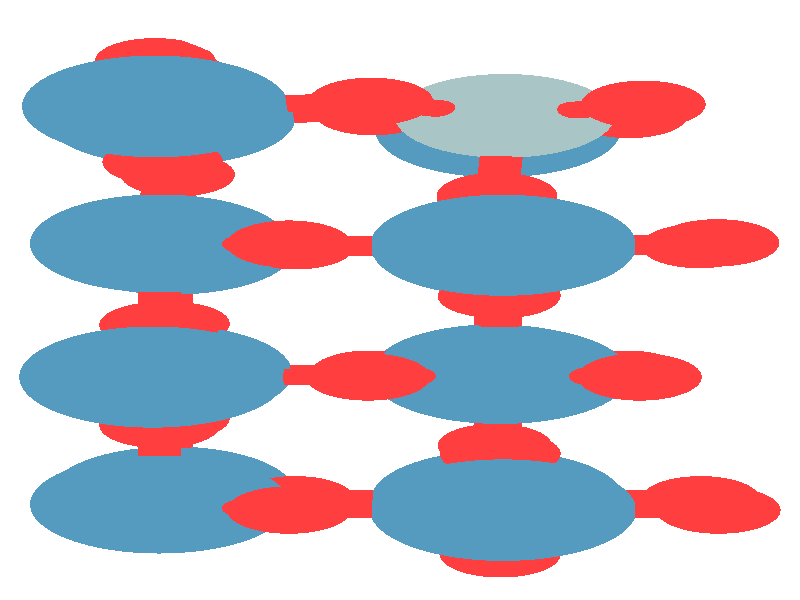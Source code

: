 #include "colors.inc"
#include "finish.inc"

global_settings {assumed_gamma 1 max_trace_level 6}
background {color White}
camera {perspective
  right -7.20*x up 14.23*y
  direction 50.00*z
  location <0,0,50.00> look_at <0,0,0>}
light_source {<  2.00,   3.00,  40.00> color White
  area_light <0.70, 0, 0>, <0, 0.70, 0>, 3, 3
  adaptive 1 jitter}

#declare simple = finish {phong 0.7}
#declare pale = finish {ambient .5 diffuse .85 roughness .001 specular 0.200 }
#declare intermediate = finish {ambient 0.3 diffuse 0.6 specular 0.10 roughness 0.04 }
#declare vmd = finish {ambient .0 diffuse .65 phong 0.1 phong_size 40. specular 0.500 }
#declare jmol = finish {ambient .2 diffuse .6 specular 1 roughness .001 metallic}
#declare ase2 = finish {ambient 0.05 brilliance 3 diffuse 0.6 metallic specular 0.70 roughness 0.04 reflection 0.15}
#declare ase3 = finish {ambient .15 brilliance 2 diffuse .6 metallic specular 1. roughness .001 reflection .0}
#declare glass = finish {ambient .05 diffuse .3 specular 1. roughness .001}
#declare glass2 = finish {ambient .0 diffuse .3 specular 1. reflection .25 roughness .001}
#declare Rcell = 0.100;
#declare Rbond = 0.200;

#macro atom(LOC, R, COL, TRANS, FIN)
  sphere{LOC, R texture{pigment{color COL transmit TRANS} finish{FIN}}}
#end
#macro constrain(LOC, R, COL, TRANS FIN)
union{torus{R, Rcell rotate 45*z texture{pigment{color COL transmit TRANS} finish{FIN}}}
      torus{R, Rcell rotate -45*z texture{pigment{color COL transmit TRANS} finish{FIN}}}
      translate LOC}
#end

atom(< -1.57,   6.51,  -1.55>, 0.26, rgb <1.00, 1.00, 1.00>, 0.0, ase3) // #0 
atom(<  0.93,  -6.22,  -4.48>, 0.56, rgb <1.00, 0.05, 0.05>, 0.0, ase3) // #1 
atom(<  0.93,  -6.22,  -1.55>, 0.56, rgb <1.00, 0.05, 0.05>, 0.0, ase3) // #2 
atom(< -1.00,  -4.99,  -3.01>, 0.56, rgb <1.00, 0.05, 0.05>, 0.0, ase3) // #3 
atom(< -1.00,  -4.99,  -0.09>, 0.56, rgb <1.00, 0.05, 0.05>, 0.0, ase3) // #4 
atom(<  2.87,  -4.99,  -3.01>, 0.56, rgb <1.00, 0.05, 0.05>, 0.0, ase3) // #5 
atom(<  2.87,  -4.99,  -0.09>, 0.56, rgb <1.00, 0.05, 0.05>, 0.0, ase3) // #6 
atom(<  0.93,  -3.76,  -4.48>, 0.56, rgb <1.00, 0.05, 0.05>, 0.0, ase3) // #7 
atom(<  0.93,  -3.76,  -1.55>, 0.56, rgb <1.00, 0.05, 0.05>, 0.0, ase3) // #8 
atom(< -2.23,  -3.06,  -4.48>, 0.56, rgb <1.00, 0.05, 0.05>, 0.0, ase3) // #9 
atom(< -2.23,  -3.06,  -1.55>, 0.56, rgb <1.00, 0.05, 0.05>, 0.0, ase3) // #10 
atom(< -0.29,  -1.83,  -3.01>, 0.56, rgb <1.00, 0.05, 0.05>, 0.0, ase3) // #11 
atom(< -0.29,  -1.83,  -0.09>, 0.56, rgb <1.00, 0.05, 0.05>, 0.0, ase3) // #12 
atom(<  2.16,  -1.83,  -3.01>, 0.56, rgb <1.00, 0.05, 0.05>, 0.0, ase3) // #13 
atom(<  2.16,  -1.83,  -0.09>, 0.56, rgb <1.00, 0.05, 0.05>, 0.0, ase3) // #14 
atom(< -2.23,  -0.61,  -4.48>, 0.56, rgb <1.00, 0.05, 0.05>, 0.0, ase3) // #15 
atom(< -2.23,  -0.61,  -1.55>, 0.56, rgb <1.00, 0.05, 0.05>, 0.0, ase3) // #16 
atom(<  0.93,   0.10,  -4.48>, 0.56, rgb <1.00, 0.05, 0.05>, 0.0, ase3) // #17 
atom(<  0.93,   0.11,  -1.55>, 0.56, rgb <1.00, 0.05, 0.05>, 0.0, ase3) // #18 
atom(< -1.00,   1.33,  -3.01>, 0.56, rgb <1.00, 0.05, 0.05>, 0.0, ase3) // #19 
atom(< -1.00,   1.33,  -0.10>, 0.56, rgb <1.00, 0.05, 0.05>, 0.0, ase3) // #20 
atom(<  2.86,   1.36,  -3.01>, 0.56, rgb <1.00, 0.05, 0.05>, 0.0, ase3) // #21 
atom(<  2.86,   1.36,  -0.10>, 0.56, rgb <1.00, 0.05, 0.05>, 0.0, ase3) // #22 
atom(<  0.92,   2.53,  -4.48>, 0.56, rgb <1.00, 0.05, 0.05>, 0.0, ase3) // #23 
atom(<  0.90,   2.55,  -1.55>, 0.56, rgb <1.00, 0.05, 0.05>, 0.0, ase3) // #24 
atom(< -2.18,   3.24,  -4.48>, 0.56, rgb <1.00, 0.05, 0.05>, 0.0, ase3) // #25 
atom(< -2.20,   3.37,  -1.55>, 0.56, rgb <1.00, 0.05, 0.05>, 0.0, ase3) // #26 
atom(< -0.26,   4.71,  -3.10>, 0.56, rgb <1.00, 0.05, 0.05>, 0.0, ase3) // #27 
atom(< -0.26,   4.71,  -0.01>, 0.56, rgb <1.00, 0.05, 0.05>, 0.0, ase3) // #28 
atom(<  2.19,   4.64,  -3.11>, 0.56, rgb <1.00, 0.05, 0.05>, 0.0, ase3) // #29 
atom(<  2.19,   4.64,   0.00>, 0.56, rgb <1.00, 0.05, 0.05>, 0.0, ase3) // #30 
atom(< -2.20,   5.80,  -4.48>, 0.56, rgb <1.00, 0.05, 0.05>, 0.0, ase3) // #31 
atom(< -2.27,   5.84,  -1.55>, 0.56, rgb <1.00, 0.05, 0.05>, 0.0, ase3) // #32 
atom(< -2.23,  -4.99,  -4.48>, 1.20, rgb <0.09, 0.33, 0.53>, 0.0, ase3) // #33 
atom(< -2.23,  -4.99,  -1.55>, 1.20, rgb <0.09, 0.33, 0.53>, 0.0, ase3) // #34 
atom(<  0.93,  -4.99,  -3.01>, 1.20, rgb <0.09, 0.33, 0.53>, 0.0, ase3) // #35 
atom(<  0.93,  -4.99,  -0.09>, 1.20, rgb <0.09, 0.33, 0.53>, 0.0, ase3) // #36 
atom(< -2.23,  -1.83,  -3.01>, 1.20, rgb <0.09, 0.33, 0.53>, 0.0, ase3) // #37 
atom(< -2.23,  -1.83,  -0.09>, 1.20, rgb <0.09, 0.33, 0.53>, 0.0, ase3) // #38 
atom(<  0.93,  -1.83,  -4.48>, 1.20, rgb <0.09, 0.33, 0.53>, 0.0, ase3) // #39 
atom(<  0.93,  -1.83,  -1.55>, 1.20, rgb <0.09, 0.33, 0.53>, 0.0, ase3) // #40 
atom(< -2.23,   1.34,  -4.48>, 1.20, rgb <0.09, 0.33, 0.53>, 0.0, ase3) // #41 
atom(< -2.23,   1.38,  -1.55>, 1.20, rgb <0.09, 0.33, 0.53>, 0.0, ase3) // #42 
atom(<  0.93,   1.30,  -3.01>, 1.20, rgb <0.09, 0.33, 0.53>, 0.0, ase3) // #43 
atom(<  0.93,   1.30,  -0.10>, 1.20, rgb <0.09, 0.33, 0.53>, 0.0, ase3) // #44 
atom(< -2.20,   4.59,  -3.09>, 1.20, rgb <0.09, 0.33, 0.53>, 0.0, ase3) // #45 
atom(< -2.20,   4.59,  -0.02>, 1.20, rgb <0.09, 0.33, 0.53>, 0.0, ase3) // #46 
atom(<  0.96,   4.37,  -4.48>, 1.20, rgb <0.09, 0.33, 0.53>, 0.0, ase3) // #47 
atom(<  0.97,   4.50,  -1.55>, 1.02, rgb <0.40, 0.56, 0.56>, 0.0, ase3) // #48 
cylinder {< -2.27,   5.84,  -1.55>, < -1.92,   6.18,  -1.55>, Rbond texture{pigment {color rgb <1.00, 0.05, 0.05> transmit 0.0} finish{ase3}}}
cylinder {< -1.57,   6.51,  -1.55>, < -1.92,   6.18,  -1.55>, Rbond texture{pigment {color rgb <1.00, 1.00, 1.00> transmit 0.0} finish{ase3}}}
cylinder {< -2.23,  -4.99,  -4.48>, < -1.61,  -4.99,  -3.75>, Rbond texture{pigment {color rgb <0.09, 0.33, 0.53> transmit 0.0} finish{ase3}}}
cylinder {< -1.00,  -4.99,  -3.01>, < -1.61,  -4.99,  -3.75>, Rbond texture{pigment {color rgb <1.00, 0.05, 0.05> transmit 0.0} finish{ase3}}}
cylinder {< -2.23,  -4.99,  -4.48>, < -2.23,  -4.02,  -4.48>, Rbond texture{pigment {color rgb <0.09, 0.33, 0.53> transmit 0.0} finish{ase3}}}
cylinder {< -2.23,  -3.06,  -4.48>, < -2.23,  -4.02,  -4.48>, Rbond texture{pigment {color rgb <1.00, 0.05, 0.05> transmit 0.0} finish{ase3}}}
cylinder {< -2.23,  -4.99,  -1.55>, < -1.61,  -4.99,  -2.28>, Rbond texture{pigment {color rgb <0.09, 0.33, 0.53> transmit 0.0} finish{ase3}}}
cylinder {< -1.00,  -4.99,  -3.01>, < -1.61,  -4.99,  -2.28>, Rbond texture{pigment {color rgb <1.00, 0.05, 0.05> transmit 0.0} finish{ase3}}}
cylinder {< -2.23,  -4.99,  -1.55>, < -1.61,  -4.99,  -0.82>, Rbond texture{pigment {color rgb <0.09, 0.33, 0.53> transmit 0.0} finish{ase3}}}
cylinder {< -1.00,  -4.99,  -0.09>, < -1.61,  -4.99,  -0.82>, Rbond texture{pigment {color rgb <1.00, 0.05, 0.05> transmit 0.0} finish{ase3}}}
cylinder {< -2.23,  -4.99,  -1.55>, < -2.23,  -4.02,  -1.55>, Rbond texture{pigment {color rgb <0.09, 0.33, 0.53> transmit 0.0} finish{ase3}}}
cylinder {< -2.23,  -3.06,  -1.55>, < -2.23,  -4.02,  -1.55>, Rbond texture{pigment {color rgb <1.00, 0.05, 0.05> transmit 0.0} finish{ase3}}}
cylinder {<  0.93,  -4.99,  -3.01>, <  0.93,  -5.60,  -3.75>, Rbond texture{pigment {color rgb <0.09, 0.33, 0.53> transmit 0.0} finish{ase3}}}
cylinder {<  0.93,  -6.22,  -4.48>, <  0.93,  -5.60,  -3.75>, Rbond texture{pigment {color rgb <1.00, 0.05, 0.05> transmit 0.0} finish{ase3}}}
cylinder {<  0.93,  -4.99,  -3.01>, <  0.93,  -5.60,  -2.28>, Rbond texture{pigment {color rgb <0.09, 0.33, 0.53> transmit 0.0} finish{ase3}}}
cylinder {<  0.93,  -6.22,  -1.55>, <  0.93,  -5.60,  -2.28>, Rbond texture{pigment {color rgb <1.00, 0.05, 0.05> transmit 0.0} finish{ase3}}}
cylinder {<  0.93,  -4.99,  -3.01>, < -0.03,  -4.99,  -3.01>, Rbond texture{pigment {color rgb <0.09, 0.33, 0.53> transmit 0.0} finish{ase3}}}
cylinder {< -1.00,  -4.99,  -3.01>, < -0.03,  -4.99,  -3.01>, Rbond texture{pigment {color rgb <1.00, 0.05, 0.05> transmit 0.0} finish{ase3}}}
cylinder {<  0.93,  -4.99,  -3.01>, <  1.90,  -4.99,  -3.01>, Rbond texture{pigment {color rgb <0.09, 0.33, 0.53> transmit 0.0} finish{ase3}}}
cylinder {<  2.87,  -4.99,  -3.01>, <  1.90,  -4.99,  -3.01>, Rbond texture{pigment {color rgb <1.00, 0.05, 0.05> transmit 0.0} finish{ase3}}}
cylinder {<  0.93,  -4.99,  -3.01>, <  0.93,  -4.38,  -3.75>, Rbond texture{pigment {color rgb <0.09, 0.33, 0.53> transmit 0.0} finish{ase3}}}
cylinder {<  0.93,  -3.76,  -4.48>, <  0.93,  -4.38,  -3.75>, Rbond texture{pigment {color rgb <1.00, 0.05, 0.05> transmit 0.0} finish{ase3}}}
cylinder {<  0.93,  -4.99,  -3.01>, <  0.93,  -4.38,  -2.28>, Rbond texture{pigment {color rgb <0.09, 0.33, 0.53> transmit 0.0} finish{ase3}}}
cylinder {<  0.93,  -3.76,  -1.55>, <  0.93,  -4.38,  -2.28>, Rbond texture{pigment {color rgb <1.00, 0.05, 0.05> transmit 0.0} finish{ase3}}}
cylinder {<  0.93,  -4.99,  -0.09>, <  0.93,  -5.60,  -0.82>, Rbond texture{pigment {color rgb <0.09, 0.33, 0.53> transmit 0.0} finish{ase3}}}
cylinder {<  0.93,  -6.22,  -1.55>, <  0.93,  -5.60,  -0.82>, Rbond texture{pigment {color rgb <1.00, 0.05, 0.05> transmit 0.0} finish{ase3}}}
cylinder {<  0.93,  -4.99,  -0.09>, < -0.03,  -4.99,  -0.09>, Rbond texture{pigment {color rgb <0.09, 0.33, 0.53> transmit 0.0} finish{ase3}}}
cylinder {< -1.00,  -4.99,  -0.09>, < -0.03,  -4.99,  -0.09>, Rbond texture{pigment {color rgb <1.00, 0.05, 0.05> transmit 0.0} finish{ase3}}}
cylinder {<  0.93,  -4.99,  -0.09>, <  1.90,  -4.99,  -0.09>, Rbond texture{pigment {color rgb <0.09, 0.33, 0.53> transmit 0.0} finish{ase3}}}
cylinder {<  2.87,  -4.99,  -0.09>, <  1.90,  -4.99,  -0.09>, Rbond texture{pigment {color rgb <1.00, 0.05, 0.05> transmit 0.0} finish{ase3}}}
cylinder {<  0.93,  -4.99,  -0.09>, <  0.93,  -4.38,  -0.82>, Rbond texture{pigment {color rgb <0.09, 0.33, 0.53> transmit 0.0} finish{ase3}}}
cylinder {<  0.93,  -3.76,  -1.55>, <  0.93,  -4.38,  -0.82>, Rbond texture{pigment {color rgb <1.00, 0.05, 0.05> transmit 0.0} finish{ase3}}}
cylinder {< -2.23,  -1.83,  -3.01>, < -2.23,  -2.44,  -3.75>, Rbond texture{pigment {color rgb <0.09, 0.33, 0.53> transmit 0.0} finish{ase3}}}
cylinder {< -2.23,  -3.06,  -4.48>, < -2.23,  -2.44,  -3.75>, Rbond texture{pigment {color rgb <1.00, 0.05, 0.05> transmit 0.0} finish{ase3}}}
cylinder {< -2.23,  -1.83,  -3.01>, < -2.23,  -2.44,  -2.28>, Rbond texture{pigment {color rgb <0.09, 0.33, 0.53> transmit 0.0} finish{ase3}}}
cylinder {< -2.23,  -3.06,  -1.55>, < -2.23,  -2.44,  -2.28>, Rbond texture{pigment {color rgb <1.00, 0.05, 0.05> transmit 0.0} finish{ase3}}}
cylinder {< -2.23,  -1.83,  -3.01>, < -1.26,  -1.83,  -3.01>, Rbond texture{pigment {color rgb <0.09, 0.33, 0.53> transmit 0.0} finish{ase3}}}
cylinder {< -0.29,  -1.83,  -3.01>, < -1.26,  -1.83,  -3.01>, Rbond texture{pigment {color rgb <1.00, 0.05, 0.05> transmit 0.0} finish{ase3}}}
cylinder {< -2.23,  -1.83,  -3.01>, < -2.23,  -1.22,  -3.75>, Rbond texture{pigment {color rgb <0.09, 0.33, 0.53> transmit 0.0} finish{ase3}}}
cylinder {< -2.23,  -0.61,  -4.48>, < -2.23,  -1.22,  -3.75>, Rbond texture{pigment {color rgb <1.00, 0.05, 0.05> transmit 0.0} finish{ase3}}}
cylinder {< -2.23,  -1.83,  -3.01>, < -2.23,  -1.22,  -2.28>, Rbond texture{pigment {color rgb <0.09, 0.33, 0.53> transmit 0.0} finish{ase3}}}
cylinder {< -2.23,  -0.61,  -1.55>, < -2.23,  -1.22,  -2.28>, Rbond texture{pigment {color rgb <1.00, 0.05, 0.05> transmit 0.0} finish{ase3}}}
cylinder {< -2.23,  -1.83,  -0.09>, < -2.23,  -2.44,  -0.82>, Rbond texture{pigment {color rgb <0.09, 0.33, 0.53> transmit 0.0} finish{ase3}}}
cylinder {< -2.23,  -3.06,  -1.55>, < -2.23,  -2.44,  -0.82>, Rbond texture{pigment {color rgb <1.00, 0.05, 0.05> transmit 0.0} finish{ase3}}}
cylinder {< -2.23,  -1.83,  -0.09>, < -1.26,  -1.83,  -0.09>, Rbond texture{pigment {color rgb <0.09, 0.33, 0.53> transmit 0.0} finish{ase3}}}
cylinder {< -0.29,  -1.83,  -0.09>, < -1.26,  -1.83,  -0.09>, Rbond texture{pigment {color rgb <1.00, 0.05, 0.05> transmit 0.0} finish{ase3}}}
cylinder {< -2.23,  -1.83,  -0.09>, < -2.23,  -1.22,  -0.82>, Rbond texture{pigment {color rgb <0.09, 0.33, 0.53> transmit 0.0} finish{ase3}}}
cylinder {< -2.23,  -0.61,  -1.55>, < -2.23,  -1.22,  -0.82>, Rbond texture{pigment {color rgb <1.00, 0.05, 0.05> transmit 0.0} finish{ase3}}}
cylinder {<  0.93,  -1.83,  -4.48>, <  0.93,  -2.80,  -4.48>, Rbond texture{pigment {color rgb <0.09, 0.33, 0.53> transmit 0.0} finish{ase3}}}
cylinder {<  0.93,  -3.76,  -4.48>, <  0.93,  -2.80,  -4.48>, Rbond texture{pigment {color rgb <1.00, 0.05, 0.05> transmit 0.0} finish{ase3}}}
cylinder {<  0.93,  -1.83,  -4.48>, <  0.32,  -1.83,  -3.75>, Rbond texture{pigment {color rgb <0.09, 0.33, 0.53> transmit 0.0} finish{ase3}}}
cylinder {< -0.29,  -1.83,  -3.01>, <  0.32,  -1.83,  -3.75>, Rbond texture{pigment {color rgb <1.00, 0.05, 0.05> transmit 0.0} finish{ase3}}}
cylinder {<  0.93,  -1.83,  -4.48>, <  1.54,  -1.83,  -3.75>, Rbond texture{pigment {color rgb <0.09, 0.33, 0.53> transmit 0.0} finish{ase3}}}
cylinder {<  2.16,  -1.83,  -3.01>, <  1.54,  -1.83,  -3.75>, Rbond texture{pigment {color rgb <1.00, 0.05, 0.05> transmit 0.0} finish{ase3}}}
cylinder {<  0.93,  -1.83,  -4.48>, <  0.93,  -0.87,  -4.48>, Rbond texture{pigment {color rgb <0.09, 0.33, 0.53> transmit 0.0} finish{ase3}}}
cylinder {<  0.93,   0.10,  -4.48>, <  0.93,  -0.87,  -4.48>, Rbond texture{pigment {color rgb <1.00, 0.05, 0.05> transmit 0.0} finish{ase3}}}
cylinder {<  0.93,  -1.83,  -1.55>, <  0.93,  -2.80,  -1.55>, Rbond texture{pigment {color rgb <0.09, 0.33, 0.53> transmit 0.0} finish{ase3}}}
cylinder {<  0.93,  -3.76,  -1.55>, <  0.93,  -2.80,  -1.55>, Rbond texture{pigment {color rgb <1.00, 0.05, 0.05> transmit 0.0} finish{ase3}}}
cylinder {<  0.93,  -1.83,  -1.55>, <  0.32,  -1.83,  -2.28>, Rbond texture{pigment {color rgb <0.09, 0.33, 0.53> transmit 0.0} finish{ase3}}}
cylinder {< -0.29,  -1.83,  -3.01>, <  0.32,  -1.83,  -2.28>, Rbond texture{pigment {color rgb <1.00, 0.05, 0.05> transmit 0.0} finish{ase3}}}
cylinder {<  0.93,  -1.83,  -1.55>, <  0.32,  -1.83,  -0.82>, Rbond texture{pigment {color rgb <0.09, 0.33, 0.53> transmit 0.0} finish{ase3}}}
cylinder {< -0.29,  -1.83,  -0.09>, <  0.32,  -1.83,  -0.82>, Rbond texture{pigment {color rgb <1.00, 0.05, 0.05> transmit 0.0} finish{ase3}}}
cylinder {<  0.93,  -1.83,  -1.55>, <  1.54,  -1.83,  -2.28>, Rbond texture{pigment {color rgb <0.09, 0.33, 0.53> transmit 0.0} finish{ase3}}}
cylinder {<  2.16,  -1.83,  -3.01>, <  1.54,  -1.83,  -2.28>, Rbond texture{pigment {color rgb <1.00, 0.05, 0.05> transmit 0.0} finish{ase3}}}
cylinder {<  0.93,  -1.83,  -1.55>, <  1.54,  -1.83,  -0.82>, Rbond texture{pigment {color rgb <0.09, 0.33, 0.53> transmit 0.0} finish{ase3}}}
cylinder {<  2.16,  -1.83,  -0.09>, <  1.54,  -1.83,  -0.82>, Rbond texture{pigment {color rgb <1.00, 0.05, 0.05> transmit 0.0} finish{ase3}}}
cylinder {<  0.93,  -1.83,  -1.55>, <  0.93,  -0.86,  -1.55>, Rbond texture{pigment {color rgb <0.09, 0.33, 0.53> transmit 0.0} finish{ase3}}}
cylinder {<  0.93,   0.11,  -1.55>, <  0.93,  -0.86,  -1.55>, Rbond texture{pigment {color rgb <1.00, 0.05, 0.05> transmit 0.0} finish{ase3}}}
cylinder {< -2.23,   1.34,  -4.48>, < -2.23,   0.37,  -4.48>, Rbond texture{pigment {color rgb <0.09, 0.33, 0.53> transmit 0.0} finish{ase3}}}
cylinder {< -2.23,  -0.61,  -4.48>, < -2.23,   0.37,  -4.48>, Rbond texture{pigment {color rgb <1.00, 0.05, 0.05> transmit 0.0} finish{ase3}}}
cylinder {< -2.23,   1.34,  -4.48>, < -1.62,   1.34,  -3.74>, Rbond texture{pigment {color rgb <0.09, 0.33, 0.53> transmit 0.0} finish{ase3}}}
cylinder {< -1.00,   1.33,  -3.01>, < -1.62,   1.34,  -3.74>, Rbond texture{pigment {color rgb <1.00, 0.05, 0.05> transmit 0.0} finish{ase3}}}
cylinder {< -2.23,   1.34,  -4.48>, < -2.21,   2.29,  -4.48>, Rbond texture{pigment {color rgb <0.09, 0.33, 0.53> transmit 0.0} finish{ase3}}}
cylinder {< -2.18,   3.24,  -4.48>, < -2.21,   2.29,  -4.48>, Rbond texture{pigment {color rgb <1.00, 0.05, 0.05> transmit 0.0} finish{ase3}}}
cylinder {< -2.23,   1.38,  -1.55>, < -2.23,   0.39,  -1.55>, Rbond texture{pigment {color rgb <0.09, 0.33, 0.53> transmit 0.0} finish{ase3}}}
cylinder {< -2.23,  -0.61,  -1.55>, < -2.23,   0.39,  -1.55>, Rbond texture{pigment {color rgb <1.00, 0.05, 0.05> transmit 0.0} finish{ase3}}}
cylinder {< -2.23,   1.38,  -1.55>, < -1.62,   1.35,  -2.28>, Rbond texture{pigment {color rgb <0.09, 0.33, 0.53> transmit 0.0} finish{ase3}}}
cylinder {< -1.00,   1.33,  -3.01>, < -1.62,   1.35,  -2.28>, Rbond texture{pigment {color rgb <1.00, 0.05, 0.05> transmit 0.0} finish{ase3}}}
cylinder {< -2.23,   1.38,  -1.55>, < -1.62,   1.35,  -0.83>, Rbond texture{pigment {color rgb <0.09, 0.33, 0.53> transmit 0.0} finish{ase3}}}
cylinder {< -1.00,   1.33,  -0.10>, < -1.62,   1.35,  -0.83>, Rbond texture{pigment {color rgb <1.00, 0.05, 0.05> transmit 0.0} finish{ase3}}}
cylinder {< -2.23,   1.38,  -1.55>, < -2.21,   2.38,  -1.55>, Rbond texture{pigment {color rgb <0.09, 0.33, 0.53> transmit 0.0} finish{ase3}}}
cylinder {< -2.20,   3.37,  -1.55>, < -2.21,   2.38,  -1.55>, Rbond texture{pigment {color rgb <1.00, 0.05, 0.05> transmit 0.0} finish{ase3}}}
cylinder {<  0.93,   1.30,  -3.01>, <  0.93,   0.70,  -3.74>, Rbond texture{pigment {color rgb <0.09, 0.33, 0.53> transmit 0.0} finish{ase3}}}
cylinder {<  0.93,   0.10,  -4.48>, <  0.93,   0.70,  -3.74>, Rbond texture{pigment {color rgb <1.00, 0.05, 0.05> transmit 0.0} finish{ase3}}}
cylinder {<  0.93,   1.30,  -3.01>, <  0.93,   0.70,  -2.28>, Rbond texture{pigment {color rgb <0.09, 0.33, 0.53> transmit 0.0} finish{ase3}}}
cylinder {<  0.93,   0.11,  -1.55>, <  0.93,   0.70,  -2.28>, Rbond texture{pigment {color rgb <1.00, 0.05, 0.05> transmit 0.0} finish{ase3}}}
cylinder {<  0.93,   1.30,  -3.01>, < -0.04,   1.31,  -3.01>, Rbond texture{pigment {color rgb <0.09, 0.33, 0.53> transmit 0.0} finish{ase3}}}
cylinder {< -1.00,   1.33,  -3.01>, < -0.04,   1.31,  -3.01>, Rbond texture{pigment {color rgb <1.00, 0.05, 0.05> transmit 0.0} finish{ase3}}}
cylinder {<  0.93,   1.30,  -3.01>, <  1.89,   1.33,  -3.01>, Rbond texture{pigment {color rgb <0.09, 0.33, 0.53> transmit 0.0} finish{ase3}}}
cylinder {<  2.86,   1.36,  -3.01>, <  1.89,   1.33,  -3.01>, Rbond texture{pigment {color rgb <1.00, 0.05, 0.05> transmit 0.0} finish{ase3}}}
cylinder {<  0.93,   1.30,  -3.01>, <  0.92,   1.91,  -3.74>, Rbond texture{pigment {color rgb <0.09, 0.33, 0.53> transmit 0.0} finish{ase3}}}
cylinder {<  0.92,   2.53,  -4.48>, <  0.92,   1.91,  -3.74>, Rbond texture{pigment {color rgb <1.00, 0.05, 0.05> transmit 0.0} finish{ase3}}}
cylinder {<  0.93,   1.30,  -3.01>, <  0.91,   1.92,  -2.28>, Rbond texture{pigment {color rgb <0.09, 0.33, 0.53> transmit 0.0} finish{ase3}}}
cylinder {<  0.90,   2.55,  -1.55>, <  0.91,   1.92,  -2.28>, Rbond texture{pigment {color rgb <1.00, 0.05, 0.05> transmit 0.0} finish{ase3}}}
cylinder {<  0.93,   1.30,  -0.10>, <  0.93,   0.70,  -0.82>, Rbond texture{pigment {color rgb <0.09, 0.33, 0.53> transmit 0.0} finish{ase3}}}
cylinder {<  0.93,   0.11,  -1.55>, <  0.93,   0.70,  -0.82>, Rbond texture{pigment {color rgb <1.00, 0.05, 0.05> transmit 0.0} finish{ase3}}}
cylinder {<  0.93,   1.30,  -0.10>, < -0.04,   1.31,  -0.10>, Rbond texture{pigment {color rgb <0.09, 0.33, 0.53> transmit 0.0} finish{ase3}}}
cylinder {< -1.00,   1.33,  -0.10>, < -0.04,   1.31,  -0.10>, Rbond texture{pigment {color rgb <1.00, 0.05, 0.05> transmit 0.0} finish{ase3}}}
cylinder {<  0.93,   1.30,  -0.10>, <  1.89,   1.33,  -0.10>, Rbond texture{pigment {color rgb <0.09, 0.33, 0.53> transmit 0.0} finish{ase3}}}
cylinder {<  2.86,   1.36,  -0.10>, <  1.89,   1.33,  -0.10>, Rbond texture{pigment {color rgb <1.00, 0.05, 0.05> transmit 0.0} finish{ase3}}}
cylinder {<  0.93,   1.30,  -0.10>, <  0.91,   1.92,  -0.82>, Rbond texture{pigment {color rgb <0.09, 0.33, 0.53> transmit 0.0} finish{ase3}}}
cylinder {<  0.90,   2.55,  -1.55>, <  0.91,   1.92,  -0.82>, Rbond texture{pigment {color rgb <1.00, 0.05, 0.05> transmit 0.0} finish{ase3}}}
cylinder {< -2.20,   4.59,  -3.09>, < -2.19,   3.91,  -3.78>, Rbond texture{pigment {color rgb <0.09, 0.33, 0.53> transmit 0.0} finish{ase3}}}
cylinder {< -2.18,   3.24,  -4.48>, < -2.19,   3.91,  -3.78>, Rbond texture{pigment {color rgb <1.00, 0.05, 0.05> transmit 0.0} finish{ase3}}}
cylinder {< -2.20,   4.59,  -3.09>, < -2.20,   3.98,  -2.32>, Rbond texture{pigment {color rgb <0.09, 0.33, 0.53> transmit 0.0} finish{ase3}}}
cylinder {< -2.20,   3.37,  -1.55>, < -2.20,   3.98,  -2.32>, Rbond texture{pigment {color rgb <1.00, 0.05, 0.05> transmit 0.0} finish{ase3}}}
cylinder {< -2.20,   4.59,  -3.09>, < -1.23,   4.65,  -3.09>, Rbond texture{pigment {color rgb <0.09, 0.33, 0.53> transmit 0.0} finish{ase3}}}
cylinder {< -0.26,   4.71,  -3.10>, < -1.23,   4.65,  -3.09>, Rbond texture{pigment {color rgb <1.00, 0.05, 0.05> transmit 0.0} finish{ase3}}}
cylinder {< -2.20,   4.59,  -3.09>, < -2.20,   5.19,  -3.78>, Rbond texture{pigment {color rgb <0.09, 0.33, 0.53> transmit 0.0} finish{ase3}}}
cylinder {< -2.20,   5.80,  -4.48>, < -2.20,   5.19,  -3.78>, Rbond texture{pigment {color rgb <1.00, 0.05, 0.05> transmit 0.0} finish{ase3}}}
cylinder {< -2.20,   4.59,  -3.09>, < -2.23,   5.21,  -2.32>, Rbond texture{pigment {color rgb <0.09, 0.33, 0.53> transmit 0.0} finish{ase3}}}
cylinder {< -2.27,   5.84,  -1.55>, < -2.23,   5.21,  -2.32>, Rbond texture{pigment {color rgb <1.00, 0.05, 0.05> transmit 0.0} finish{ase3}}}
cylinder {< -2.20,   4.59,  -0.02>, < -2.20,   3.98,  -0.79>, Rbond texture{pigment {color rgb <0.09, 0.33, 0.53> transmit 0.0} finish{ase3}}}
cylinder {< -2.20,   3.37,  -1.55>, < -2.20,   3.98,  -0.79>, Rbond texture{pigment {color rgb <1.00, 0.05, 0.05> transmit 0.0} finish{ase3}}}
cylinder {< -2.20,   4.59,  -0.02>, < -1.23,   4.65,  -0.01>, Rbond texture{pigment {color rgb <0.09, 0.33, 0.53> transmit 0.0} finish{ase3}}}
cylinder {< -0.26,   4.71,  -0.01>, < -1.23,   4.65,  -0.01>, Rbond texture{pigment {color rgb <1.00, 0.05, 0.05> transmit 0.0} finish{ase3}}}
cylinder {< -2.20,   4.59,  -0.02>, < -2.23,   5.21,  -0.79>, Rbond texture{pigment {color rgb <0.09, 0.33, 0.53> transmit 0.0} finish{ase3}}}
cylinder {< -2.27,   5.84,  -1.55>, < -2.23,   5.21,  -0.79>, Rbond texture{pigment {color rgb <1.00, 0.05, 0.05> transmit 0.0} finish{ase3}}}
cylinder {<  0.96,   4.37,  -4.48>, <  0.94,   3.45,  -4.48>, Rbond texture{pigment {color rgb <0.09, 0.33, 0.53> transmit 0.0} finish{ase3}}}
cylinder {<  0.92,   2.53,  -4.48>, <  0.94,   3.45,  -4.48>, Rbond texture{pigment {color rgb <1.00, 0.05, 0.05> transmit 0.0} finish{ase3}}}
cylinder {<  0.96,   4.37,  -4.48>, <  0.35,   4.54,  -3.79>, Rbond texture{pigment {color rgb <0.09, 0.33, 0.53> transmit 0.0} finish{ase3}}}
cylinder {< -0.26,   4.71,  -3.10>, <  0.35,   4.54,  -3.79>, Rbond texture{pigment {color rgb <1.00, 0.05, 0.05> transmit 0.0} finish{ase3}}}
cylinder {<  0.96,   4.37,  -4.48>, <  1.58,   4.51,  -3.79>, Rbond texture{pigment {color rgb <0.09, 0.33, 0.53> transmit 0.0} finish{ase3}}}
cylinder {<  2.19,   4.64,  -3.11>, <  1.58,   4.51,  -3.79>, Rbond texture{pigment {color rgb <1.00, 0.05, 0.05> transmit 0.0} finish{ase3}}}
cylinder {<  0.97,   4.50,  -1.55>, <  0.94,   3.53,  -1.55>, Rbond texture{pigment {color rgb <0.40, 0.56, 0.56> transmit 0.0} finish{ase3}}}
cylinder {<  0.90,   2.55,  -1.55>, <  0.94,   3.53,  -1.55>, Rbond texture{pigment {color rgb <1.00, 0.05, 0.05> transmit 0.0} finish{ase3}}}
cylinder {<  0.97,   4.50,  -1.55>, <  0.35,   4.61,  -2.33>, Rbond texture{pigment {color rgb <0.40, 0.56, 0.56> transmit 0.0} finish{ase3}}}
cylinder {< -0.26,   4.71,  -3.10>, <  0.35,   4.61,  -2.33>, Rbond texture{pigment {color rgb <1.00, 0.05, 0.05> transmit 0.0} finish{ase3}}}
cylinder {<  0.97,   4.50,  -1.55>, <  0.35,   4.61,  -0.78>, Rbond texture{pigment {color rgb <0.40, 0.56, 0.56> transmit 0.0} finish{ase3}}}
cylinder {< -0.26,   4.71,  -0.01>, <  0.35,   4.61,  -0.78>, Rbond texture{pigment {color rgb <1.00, 0.05, 0.05> transmit 0.0} finish{ase3}}}
cylinder {<  0.97,   4.50,  -1.55>, <  1.58,   4.57,  -2.33>, Rbond texture{pigment {color rgb <0.40, 0.56, 0.56> transmit 0.0} finish{ase3}}}
cylinder {<  2.19,   4.64,  -3.11>, <  1.58,   4.57,  -2.33>, Rbond texture{pigment {color rgb <1.00, 0.05, 0.05> transmit 0.0} finish{ase3}}}
cylinder {<  0.97,   4.50,  -1.55>, <  1.58,   4.57,  -0.78>, Rbond texture{pigment {color rgb <0.40, 0.56, 0.56> transmit 0.0} finish{ase3}}}
cylinder {<  2.19,   4.64,   0.00>, <  1.58,   4.57,  -0.78>, Rbond texture{pigment {color rgb <1.00, 0.05, 0.05> transmit 0.0} finish{ase3}}}
